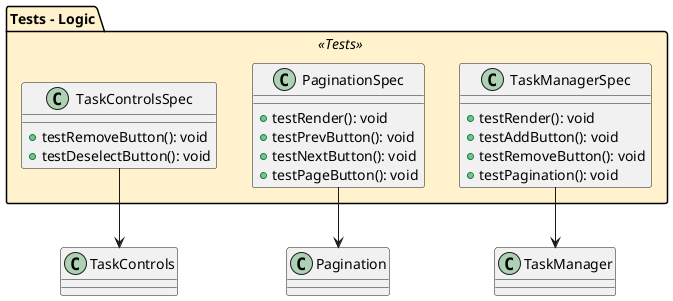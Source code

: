 @startuml
skinparam package {
  BackgroundColor<<Tests>> #FFF2CC
}

package "Tests - Logic" <<Tests>> {
  class TaskControlsSpec {
    + testRemoveButton(): void
    + testDeselectButton(): void
  }

  class PaginationSpec {
    + testRender(): void
    + testPrevButton(): void
    + testNextButton(): void
    + testPageButton(): void
  }

  class TaskManagerSpec {
    + testRender(): void
    + testAddButton(): void
    + testRemoveButton(): void
    + testPagination(): void
  }
}

TaskControlsSpec --> TaskControls
PaginationSpec --> Pagination
TaskManagerSpec --> TaskManager
@enduml
